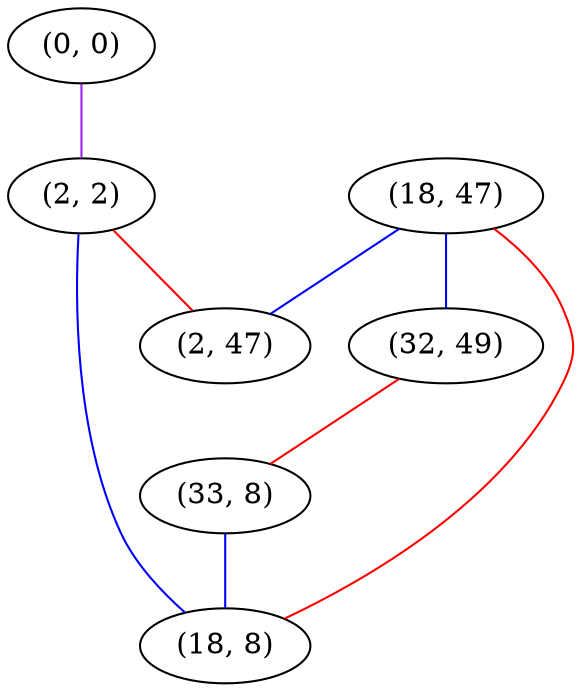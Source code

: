 graph "" {
"(0, 0)";
"(18, 47)";
"(32, 49)";
"(33, 8)";
"(2, 2)";
"(2, 47)";
"(18, 8)";
"(0, 0)" -- "(2, 2)"  [color=purple, key=0, weight=4];
"(18, 47)" -- "(2, 47)"  [color=blue, key=0, weight=3];
"(18, 47)" -- "(18, 8)"  [color=red, key=0, weight=1];
"(18, 47)" -- "(32, 49)"  [color=blue, key=0, weight=3];
"(32, 49)" -- "(33, 8)"  [color=red, key=0, weight=1];
"(33, 8)" -- "(18, 8)"  [color=blue, key=0, weight=3];
"(2, 2)" -- "(2, 47)"  [color=red, key=0, weight=1];
"(2, 2)" -- "(18, 8)"  [color=blue, key=0, weight=3];
}
